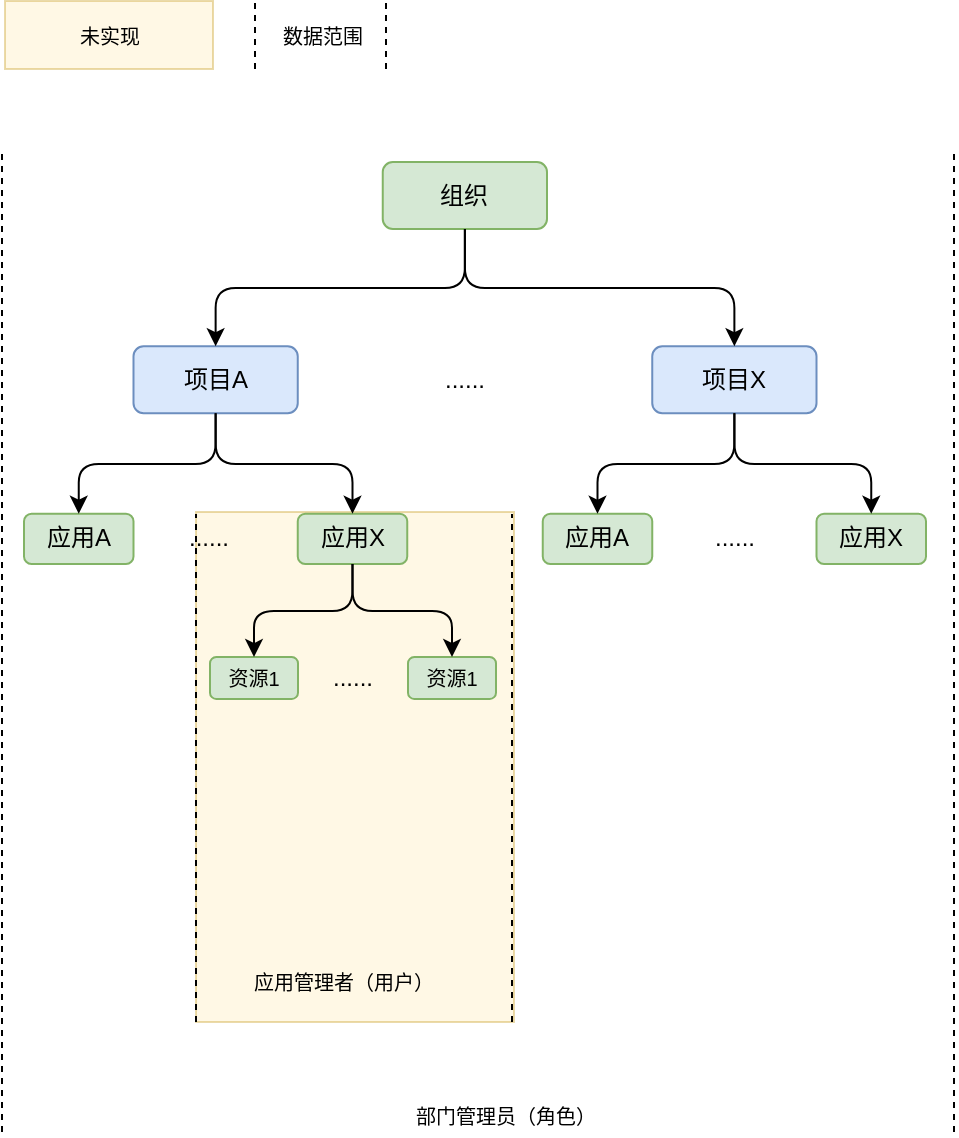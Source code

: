 <mxfile version="11.1.4" type="github"><diagram id="PgLRB5wgv1Nq5BsjKDv6" name="第 1 页"><mxGraphModel dx="983" dy="549" grid="0" gridSize="10" guides="1" tooltips="1" connect="1" arrows="1" fold="1" page="1" pageScale="1" pageWidth="826" pageHeight="1169" math="0" shadow="0"><root><mxCell id="0"/><mxCell id="1" parent="0"/><mxCell id="X6JYmWCzYdjycI-i9K6X-58" value="" style="rounded=0;whiteSpace=wrap;html=1;strokeWidth=1;fontSize=10;strokeColor=#d6b656;fillColor=#fff2cc;opacity=50;" vertex="1" parent="1"><mxGeometry x="140" y="355" width="159" height="255" as="geometry"/></mxCell><mxCell id="X6JYmWCzYdjycI-i9K6X-1" value="项目A" style="rounded=1;whiteSpace=wrap;html=1;fillColor=#dae8fc;strokeColor=#6c8ebf;" vertex="1" parent="1"><mxGeometry x="108.75" y="272.125" width="82.125" height="33.5" as="geometry"/></mxCell><mxCell id="X6JYmWCzYdjycI-i9K6X-2" value="应用A" style="rounded=1;whiteSpace=wrap;html=1;fillColor=#d5e8d4;strokeColor=#82b366;" vertex="1" parent="1"><mxGeometry x="54" y="355.875" width="54.75" height="25.125" as="geometry"/></mxCell><mxCell id="X6JYmWCzYdjycI-i9K6X-3" value="应用X" style="rounded=1;whiteSpace=wrap;html=1;fillColor=#d5e8d4;strokeColor=#82b366;" vertex="1" parent="1"><mxGeometry x="190.875" y="355.875" width="54.75" height="25.125" as="geometry"/></mxCell><mxCell id="X6JYmWCzYdjycI-i9K6X-4" value="组织" style="rounded=1;whiteSpace=wrap;html=1;fillColor=#d5e8d4;strokeColor=#82b366;" vertex="1" parent="1"><mxGeometry x="233.375" y="180" width="82.125" height="33.5" as="geometry"/></mxCell><mxCell id="X6JYmWCzYdjycI-i9K6X-9" value="" style="edgeStyle=elbowEdgeStyle;elbow=horizontal;endArrow=classic;html=1;exitX=0.5;exitY=1;exitDx=0;exitDy=0;entryX=0.5;entryY=0;entryDx=0;entryDy=0;" edge="1" parent="1" source="X6JYmWCzYdjycI-i9K6X-1" target="X6JYmWCzYdjycI-i9K6X-2"><mxGeometry width="50" height="50" relative="1" as="geometry"><mxPoint x="-19" y="339.125" as="sourcePoint"/><mxPoint x="26.625" y="297.25" as="targetPoint"/></mxGeometry></mxCell><mxCell id="X6JYmWCzYdjycI-i9K6X-12" value="" style="edgeStyle=elbowEdgeStyle;elbow=vertical;endArrow=classic;html=1;exitX=0.5;exitY=1;exitDx=0;exitDy=0;entryX=0.5;entryY=0;entryDx=0;entryDy=0;" edge="1" parent="1" source="X6JYmWCzYdjycI-i9K6X-1" target="X6JYmWCzYdjycI-i9K6X-3"><mxGeometry width="50" height="50" relative="1" as="geometry"><mxPoint x="72.25" y="489.875" as="sourcePoint"/><mxPoint x="117.875" y="448" as="targetPoint"/></mxGeometry></mxCell><mxCell id="X6JYmWCzYdjycI-i9K6X-16" value="项目X" style="rounded=1;whiteSpace=wrap;html=1;fillColor=#dae8fc;strokeColor=#6c8ebf;" vertex="1" parent="1"><mxGeometry x="368.125" y="272.125" width="82.125" height="33.5" as="geometry"/></mxCell><mxCell id="X6JYmWCzYdjycI-i9K6X-17" value="应用A" style="rounded=1;whiteSpace=wrap;html=1;fillColor=#d5e8d4;strokeColor=#82b366;" vertex="1" parent="1"><mxGeometry x="313.375" y="355.875" width="54.75" height="25.125" as="geometry"/></mxCell><mxCell id="X6JYmWCzYdjycI-i9K6X-18" value="应用X" style="rounded=1;whiteSpace=wrap;html=1;fillColor=#d5e8d4;strokeColor=#82b366;" vertex="1" parent="1"><mxGeometry x="450.25" y="355.875" width="54.75" height="25.125" as="geometry"/></mxCell><mxCell id="X6JYmWCzYdjycI-i9K6X-19" value="" style="edgeStyle=elbowEdgeStyle;elbow=horizontal;endArrow=classic;html=1;exitX=0.5;exitY=1;exitDx=0;exitDy=0;entryX=0.5;entryY=0;entryDx=0;entryDy=0;" edge="1" parent="1" source="X6JYmWCzYdjycI-i9K6X-16" target="X6JYmWCzYdjycI-i9K6X-17"><mxGeometry width="50" height="50" relative="1" as="geometry"><mxPoint x="240.375" y="339.125" as="sourcePoint"/><mxPoint x="286" y="297.25" as="targetPoint"/></mxGeometry></mxCell><mxCell id="X6JYmWCzYdjycI-i9K6X-20" value="" style="edgeStyle=elbowEdgeStyle;elbow=vertical;endArrow=classic;html=1;exitX=0.5;exitY=1;exitDx=0;exitDy=0;entryX=0.5;entryY=0;entryDx=0;entryDy=0;" edge="1" parent="1" source="X6JYmWCzYdjycI-i9K6X-16" target="X6JYmWCzYdjycI-i9K6X-18"><mxGeometry width="50" height="50" relative="1" as="geometry"><mxPoint x="331.625" y="489.875" as="sourcePoint"/><mxPoint x="377.25" y="448" as="targetPoint"/></mxGeometry></mxCell><mxCell id="X6JYmWCzYdjycI-i9K6X-23" value="......" style="text;html=1;strokeColor=none;fillColor=none;align=center;verticalAlign=middle;whiteSpace=wrap;rounded=0;" vertex="1" parent="1"><mxGeometry x="127.562" y="360.062" width="36.5" height="16.75" as="geometry"/></mxCell><mxCell id="X6JYmWCzYdjycI-i9K6X-24" value="......" style="text;html=1;strokeColor=none;fillColor=none;align=center;verticalAlign=middle;whiteSpace=wrap;rounded=0;" vertex="1" parent="1"><mxGeometry x="256.188" y="280.5" width="36.5" height="16.75" as="geometry"/></mxCell><mxCell id="X6JYmWCzYdjycI-i9K6X-27" value="" style="edgeStyle=elbowEdgeStyle;elbow=vertical;endArrow=classic;html=1;exitX=0.5;exitY=1;exitDx=0;exitDy=0;entryX=0.5;entryY=0;entryDx=0;entryDy=0;" edge="1" parent="1" source="X6JYmWCzYdjycI-i9K6X-4" target="X6JYmWCzYdjycI-i9K6X-16"><mxGeometry width="50" height="50" relative="1" as="geometry"><mxPoint x="272.093" y="221.846" as="sourcePoint"/><mxPoint x="340.688" y="272.096" as="targetPoint"/></mxGeometry></mxCell><mxCell id="X6JYmWCzYdjycI-i9K6X-28" value="" style="edgeStyle=elbowEdgeStyle;elbow=vertical;endArrow=classic;html=1;exitX=0.5;exitY=1;exitDx=0;exitDy=0;entryX=0.5;entryY=0;entryDx=0;entryDy=0;" edge="1" parent="1" source="X6JYmWCzYdjycI-i9K6X-4" target="X6JYmWCzYdjycI-i9K6X-1"><mxGeometry width="50" height="50" relative="1" as="geometry"><mxPoint x="283.814" y="222.135" as="sourcePoint"/><mxPoint x="411.564" y="280.471" as="targetPoint"/></mxGeometry></mxCell><mxCell id="X6JYmWCzYdjycI-i9K6X-29" value="......" style="text;html=1;strokeColor=none;fillColor=none;align=center;verticalAlign=middle;whiteSpace=wrap;rounded=0;" vertex="1" parent="1"><mxGeometry x="390.938" y="360.062" width="36.5" height="16.75" as="geometry"/></mxCell><mxCell id="X6JYmWCzYdjycI-i9K6X-39" value="资源1" style="rounded=1;whiteSpace=wrap;html=1;fillColor=#d5e8d4;strokeColor=#82b366;fontSize=10;" vertex="1" parent="1"><mxGeometry x="147" y="427.5" width="44" height="21" as="geometry"/></mxCell><mxCell id="X6JYmWCzYdjycI-i9K6X-42" value="" style="edgeStyle=elbowEdgeStyle;elbow=vertical;endArrow=classic;html=1;exitX=0.5;exitY=1;exitDx=0;exitDy=0;entryX=0.5;entryY=0;entryDx=0;entryDy=0;" edge="1" parent="1" source="X6JYmWCzYdjycI-i9K6X-3" target="X6JYmWCzYdjycI-i9K6X-39"><mxGeometry width="50" height="50" relative="1" as="geometry"><mxPoint x="245.517" y="431.983" as="sourcePoint"/><mxPoint x="313.793" y="482.328" as="targetPoint"/></mxGeometry></mxCell><mxCell id="X6JYmWCzYdjycI-i9K6X-44" value="资源1" style="rounded=1;whiteSpace=wrap;html=1;fillColor=#d5e8d4;strokeColor=#82b366;fontSize=10;" vertex="1" parent="1"><mxGeometry x="246" y="427.5" width="44" height="21" as="geometry"/></mxCell><mxCell id="X6JYmWCzYdjycI-i9K6X-45" value="" style="edgeStyle=elbowEdgeStyle;elbow=vertical;endArrow=classic;html=1;exitX=0.5;exitY=1;exitDx=0;exitDy=0;entryX=0.5;entryY=0;entryDx=0;entryDy=0;" edge="1" parent="1" source="X6JYmWCzYdjycI-i9K6X-3" target="X6JYmWCzYdjycI-i9K6X-44"><mxGeometry width="50" height="50" relative="1" as="geometry"><mxPoint x="228.586" y="391.345" as="sourcePoint"/><mxPoint x="187.897" y="435.483" as="targetPoint"/></mxGeometry></mxCell><mxCell id="X6JYmWCzYdjycI-i9K6X-46" value="......" style="text;html=1;strokeColor=none;fillColor=none;align=center;verticalAlign=middle;whiteSpace=wrap;rounded=0;" vertex="1" parent="1"><mxGeometry x="200.062" y="429.562" width="36.5" height="16.75" as="geometry"/></mxCell><mxCell id="X6JYmWCzYdjycI-i9K6X-50" value="" style="endArrow=none;dashed=1;html=1;fontSize=10;" edge="1" parent="1"><mxGeometry width="50" height="50" relative="1" as="geometry"><mxPoint x="298" y="610" as="sourcePoint"/><mxPoint x="298" y="356" as="targetPoint"/></mxGeometry></mxCell><mxCell id="X6JYmWCzYdjycI-i9K6X-51" value="" style="endArrow=none;dashed=1;html=1;fontSize=10;" edge="1" parent="1"><mxGeometry width="50" height="50" relative="1" as="geometry"><mxPoint x="140" y="610" as="sourcePoint"/><mxPoint x="140" y="356" as="targetPoint"/></mxGeometry></mxCell><mxCell id="X6JYmWCzYdjycI-i9K6X-52" value="应用管理者（用户）" style="text;html=1;strokeColor=none;fillColor=none;align=center;verticalAlign=middle;whiteSpace=wrap;rounded=0;fontSize=10;" vertex="1" parent="1"><mxGeometry x="165" y="579.5" width="98" height="20" as="geometry"/></mxCell><mxCell id="X6JYmWCzYdjycI-i9K6X-54" value="" style="endArrow=none;dashed=1;html=1;fontSize=10;" edge="1" parent="1"><mxGeometry width="50" height="50" relative="1" as="geometry"><mxPoint x="43" y="665" as="sourcePoint"/><mxPoint x="43" y="174" as="targetPoint"/></mxGeometry></mxCell><mxCell id="X6JYmWCzYdjycI-i9K6X-56" value="部门管理员（角色）" style="text;html=1;strokeColor=none;fillColor=none;align=center;verticalAlign=middle;whiteSpace=wrap;rounded=0;fontSize=10;" vertex="1" parent="1"><mxGeometry x="248.5" y="647" width="92" height="20" as="geometry"/></mxCell><mxCell id="X6JYmWCzYdjycI-i9K6X-57" value="" style="endArrow=none;dashed=1;html=1;fontSize=10;" edge="1" parent="1"><mxGeometry width="50" height="50" relative="1" as="geometry"><mxPoint x="519" y="665" as="sourcePoint"/><mxPoint x="519" y="174" as="targetPoint"/></mxGeometry></mxCell><mxCell id="X6JYmWCzYdjycI-i9K6X-59" value="未实现" style="rounded=0;whiteSpace=wrap;html=1;strokeWidth=1;fontSize=10;strokeColor=#d6b656;fillColor=#fff2cc;opacity=50;" vertex="1" parent="1"><mxGeometry x="44.5" y="99.5" width="104" height="34" as="geometry"/></mxCell><mxCell id="X6JYmWCzYdjycI-i9K6X-65" value="" style="group" vertex="1" connectable="0" parent="1"><mxGeometry x="169.5" y="99.5" width="65.5" height="34" as="geometry"/></mxCell><mxCell id="X6JYmWCzYdjycI-i9K6X-60" value="" style="endArrow=none;dashed=1;html=1;fontSize=10;" edge="1" parent="X6JYmWCzYdjycI-i9K6X-65"><mxGeometry width="50" height="50" relative="1" as="geometry"><mxPoint y="34" as="sourcePoint"/><mxPoint as="targetPoint"/></mxGeometry></mxCell><mxCell id="X6JYmWCzYdjycI-i9K6X-62" value="数据范围" style="text;html=1;strokeColor=none;fillColor=none;align=center;verticalAlign=middle;whiteSpace=wrap;rounded=0;fontSize=10;" vertex="1" parent="X6JYmWCzYdjycI-i9K6X-65"><mxGeometry x="7" y="7" width="53" height="20" as="geometry"/></mxCell><mxCell id="X6JYmWCzYdjycI-i9K6X-64" value="" style="endArrow=none;dashed=1;html=1;fontSize=10;" edge="1" parent="X6JYmWCzYdjycI-i9K6X-65"><mxGeometry width="50" height="50" relative="1" as="geometry"><mxPoint x="65.5" y="34" as="sourcePoint"/><mxPoint x="65.5" as="targetPoint"/></mxGeometry></mxCell></root></mxGraphModel></diagram></mxfile>